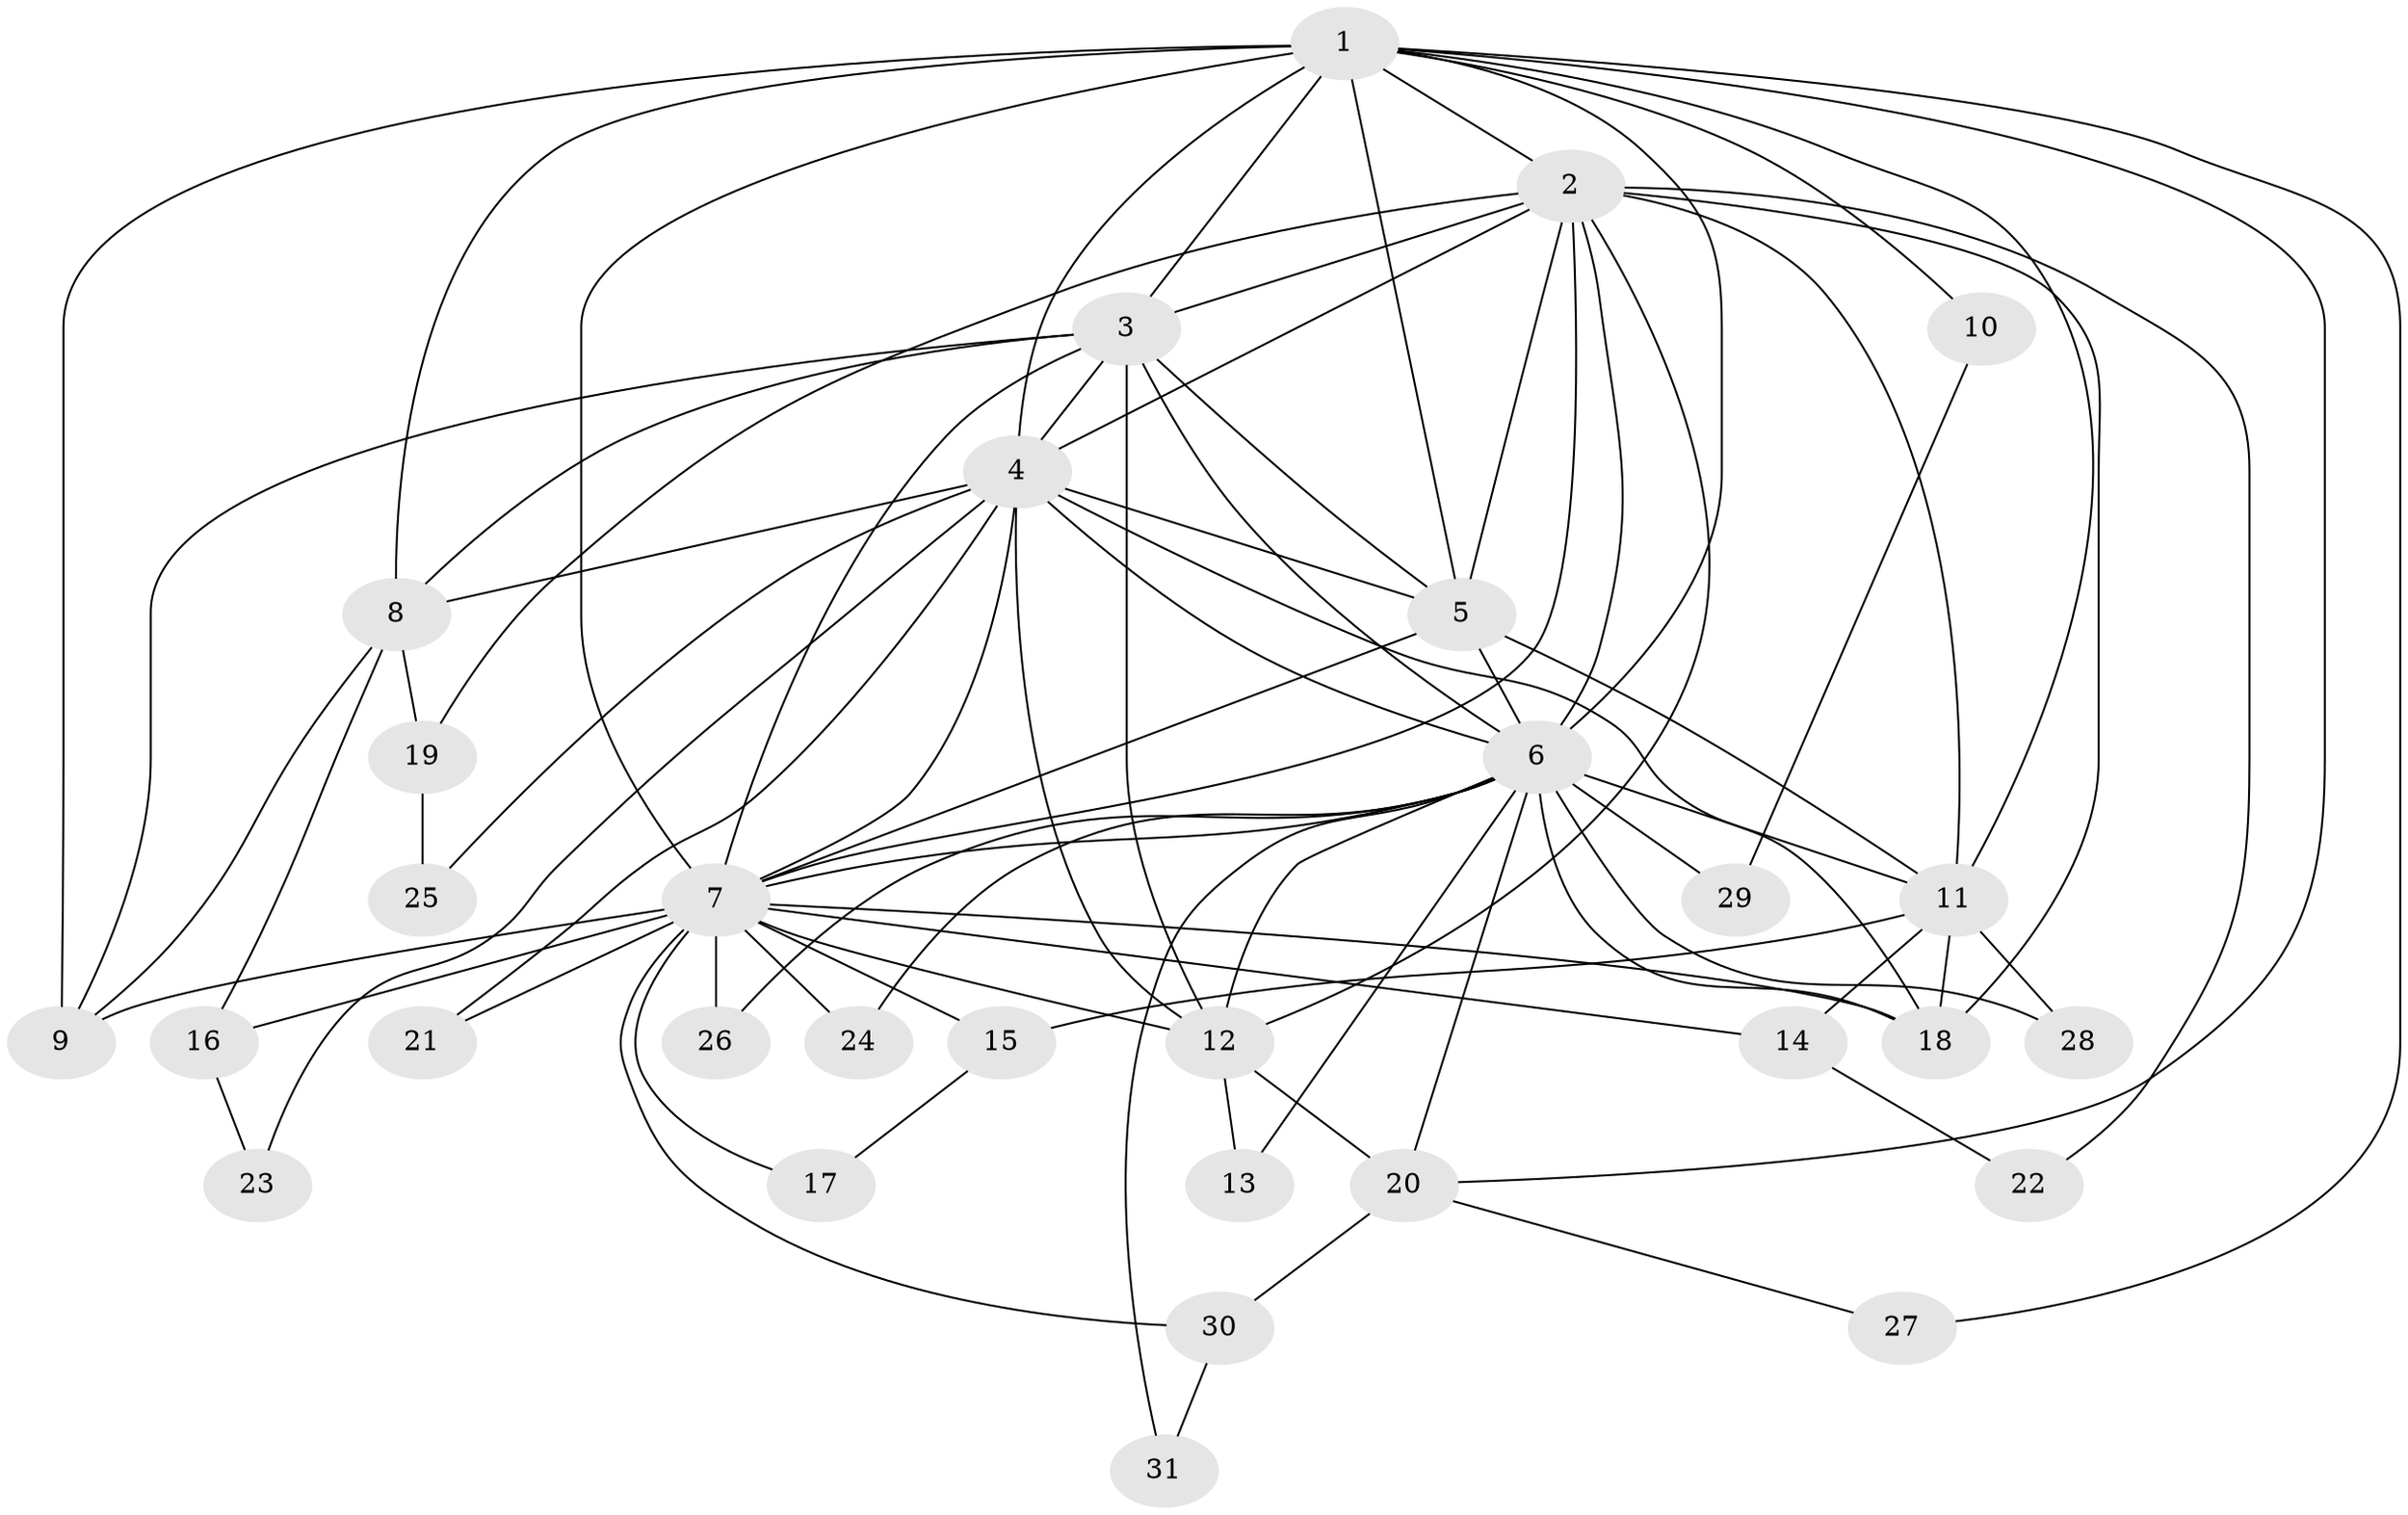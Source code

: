 // original degree distribution, {14: 0.03278688524590164, 18: 0.01639344262295082, 15: 0.01639344262295082, 17: 0.03278688524590164, 16: 0.03278688524590164, 21: 0.01639344262295082, 22: 0.01639344262295082, 3: 0.21311475409836064, 4: 0.04918032786885246, 2: 0.5573770491803278, 5: 0.01639344262295082}
// Generated by graph-tools (version 1.1) at 2025/34/03/09/25 02:34:44]
// undirected, 31 vertices, 80 edges
graph export_dot {
graph [start="1"]
  node [color=gray90,style=filled];
  1;
  2;
  3;
  4;
  5;
  6;
  7;
  8;
  9;
  10;
  11;
  12;
  13;
  14;
  15;
  16;
  17;
  18;
  19;
  20;
  21;
  22;
  23;
  24;
  25;
  26;
  27;
  28;
  29;
  30;
  31;
  1 -- 2 [weight=4.0];
  1 -- 3 [weight=4.0];
  1 -- 4 [weight=3.0];
  1 -- 5 [weight=3.0];
  1 -- 6 [weight=2.0];
  1 -- 7 [weight=3.0];
  1 -- 8 [weight=1.0];
  1 -- 9 [weight=1.0];
  1 -- 10 [weight=1.0];
  1 -- 11 [weight=2.0];
  1 -- 20 [weight=1.0];
  1 -- 27 [weight=1.0];
  2 -- 3 [weight=4.0];
  2 -- 4 [weight=2.0];
  2 -- 5 [weight=2.0];
  2 -- 6 [weight=2.0];
  2 -- 7 [weight=2.0];
  2 -- 11 [weight=1.0];
  2 -- 12 [weight=1.0];
  2 -- 18 [weight=7.0];
  2 -- 19 [weight=1.0];
  2 -- 22 [weight=1.0];
  3 -- 4 [weight=2.0];
  3 -- 5 [weight=2.0];
  3 -- 6 [weight=2.0];
  3 -- 7 [weight=2.0];
  3 -- 8 [weight=4.0];
  3 -- 9 [weight=1.0];
  3 -- 12 [weight=6.0];
  4 -- 5 [weight=1.0];
  4 -- 6 [weight=1.0];
  4 -- 7 [weight=1.0];
  4 -- 8 [weight=1.0];
  4 -- 12 [weight=1.0];
  4 -- 18 [weight=2.0];
  4 -- 21 [weight=1.0];
  4 -- 23 [weight=1.0];
  4 -- 25 [weight=1.0];
  5 -- 6 [weight=2.0];
  5 -- 7 [weight=1.0];
  5 -- 11 [weight=5.0];
  6 -- 7 [weight=1.0];
  6 -- 11 [weight=1.0];
  6 -- 12 [weight=1.0];
  6 -- 13 [weight=1.0];
  6 -- 18 [weight=2.0];
  6 -- 20 [weight=1.0];
  6 -- 24 [weight=1.0];
  6 -- 26 [weight=1.0];
  6 -- 28 [weight=1.0];
  6 -- 29 [weight=1.0];
  6 -- 31 [weight=1.0];
  7 -- 9 [weight=2.0];
  7 -- 12 [weight=1.0];
  7 -- 14 [weight=1.0];
  7 -- 15 [weight=1.0];
  7 -- 16 [weight=1.0];
  7 -- 17 [weight=1.0];
  7 -- 18 [weight=1.0];
  7 -- 21 [weight=1.0];
  7 -- 24 [weight=1.0];
  7 -- 26 [weight=1.0];
  7 -- 30 [weight=1.0];
  8 -- 9 [weight=1.0];
  8 -- 16 [weight=1.0];
  8 -- 19 [weight=1.0];
  10 -- 29 [weight=1.0];
  11 -- 14 [weight=1.0];
  11 -- 15 [weight=1.0];
  11 -- 18 [weight=1.0];
  11 -- 28 [weight=1.0];
  12 -- 13 [weight=1.0];
  12 -- 20 [weight=1.0];
  14 -- 22 [weight=1.0];
  15 -- 17 [weight=1.0];
  16 -- 23 [weight=1.0];
  19 -- 25 [weight=1.0];
  20 -- 27 [weight=1.0];
  20 -- 30 [weight=1.0];
  30 -- 31 [weight=1.0];
}
